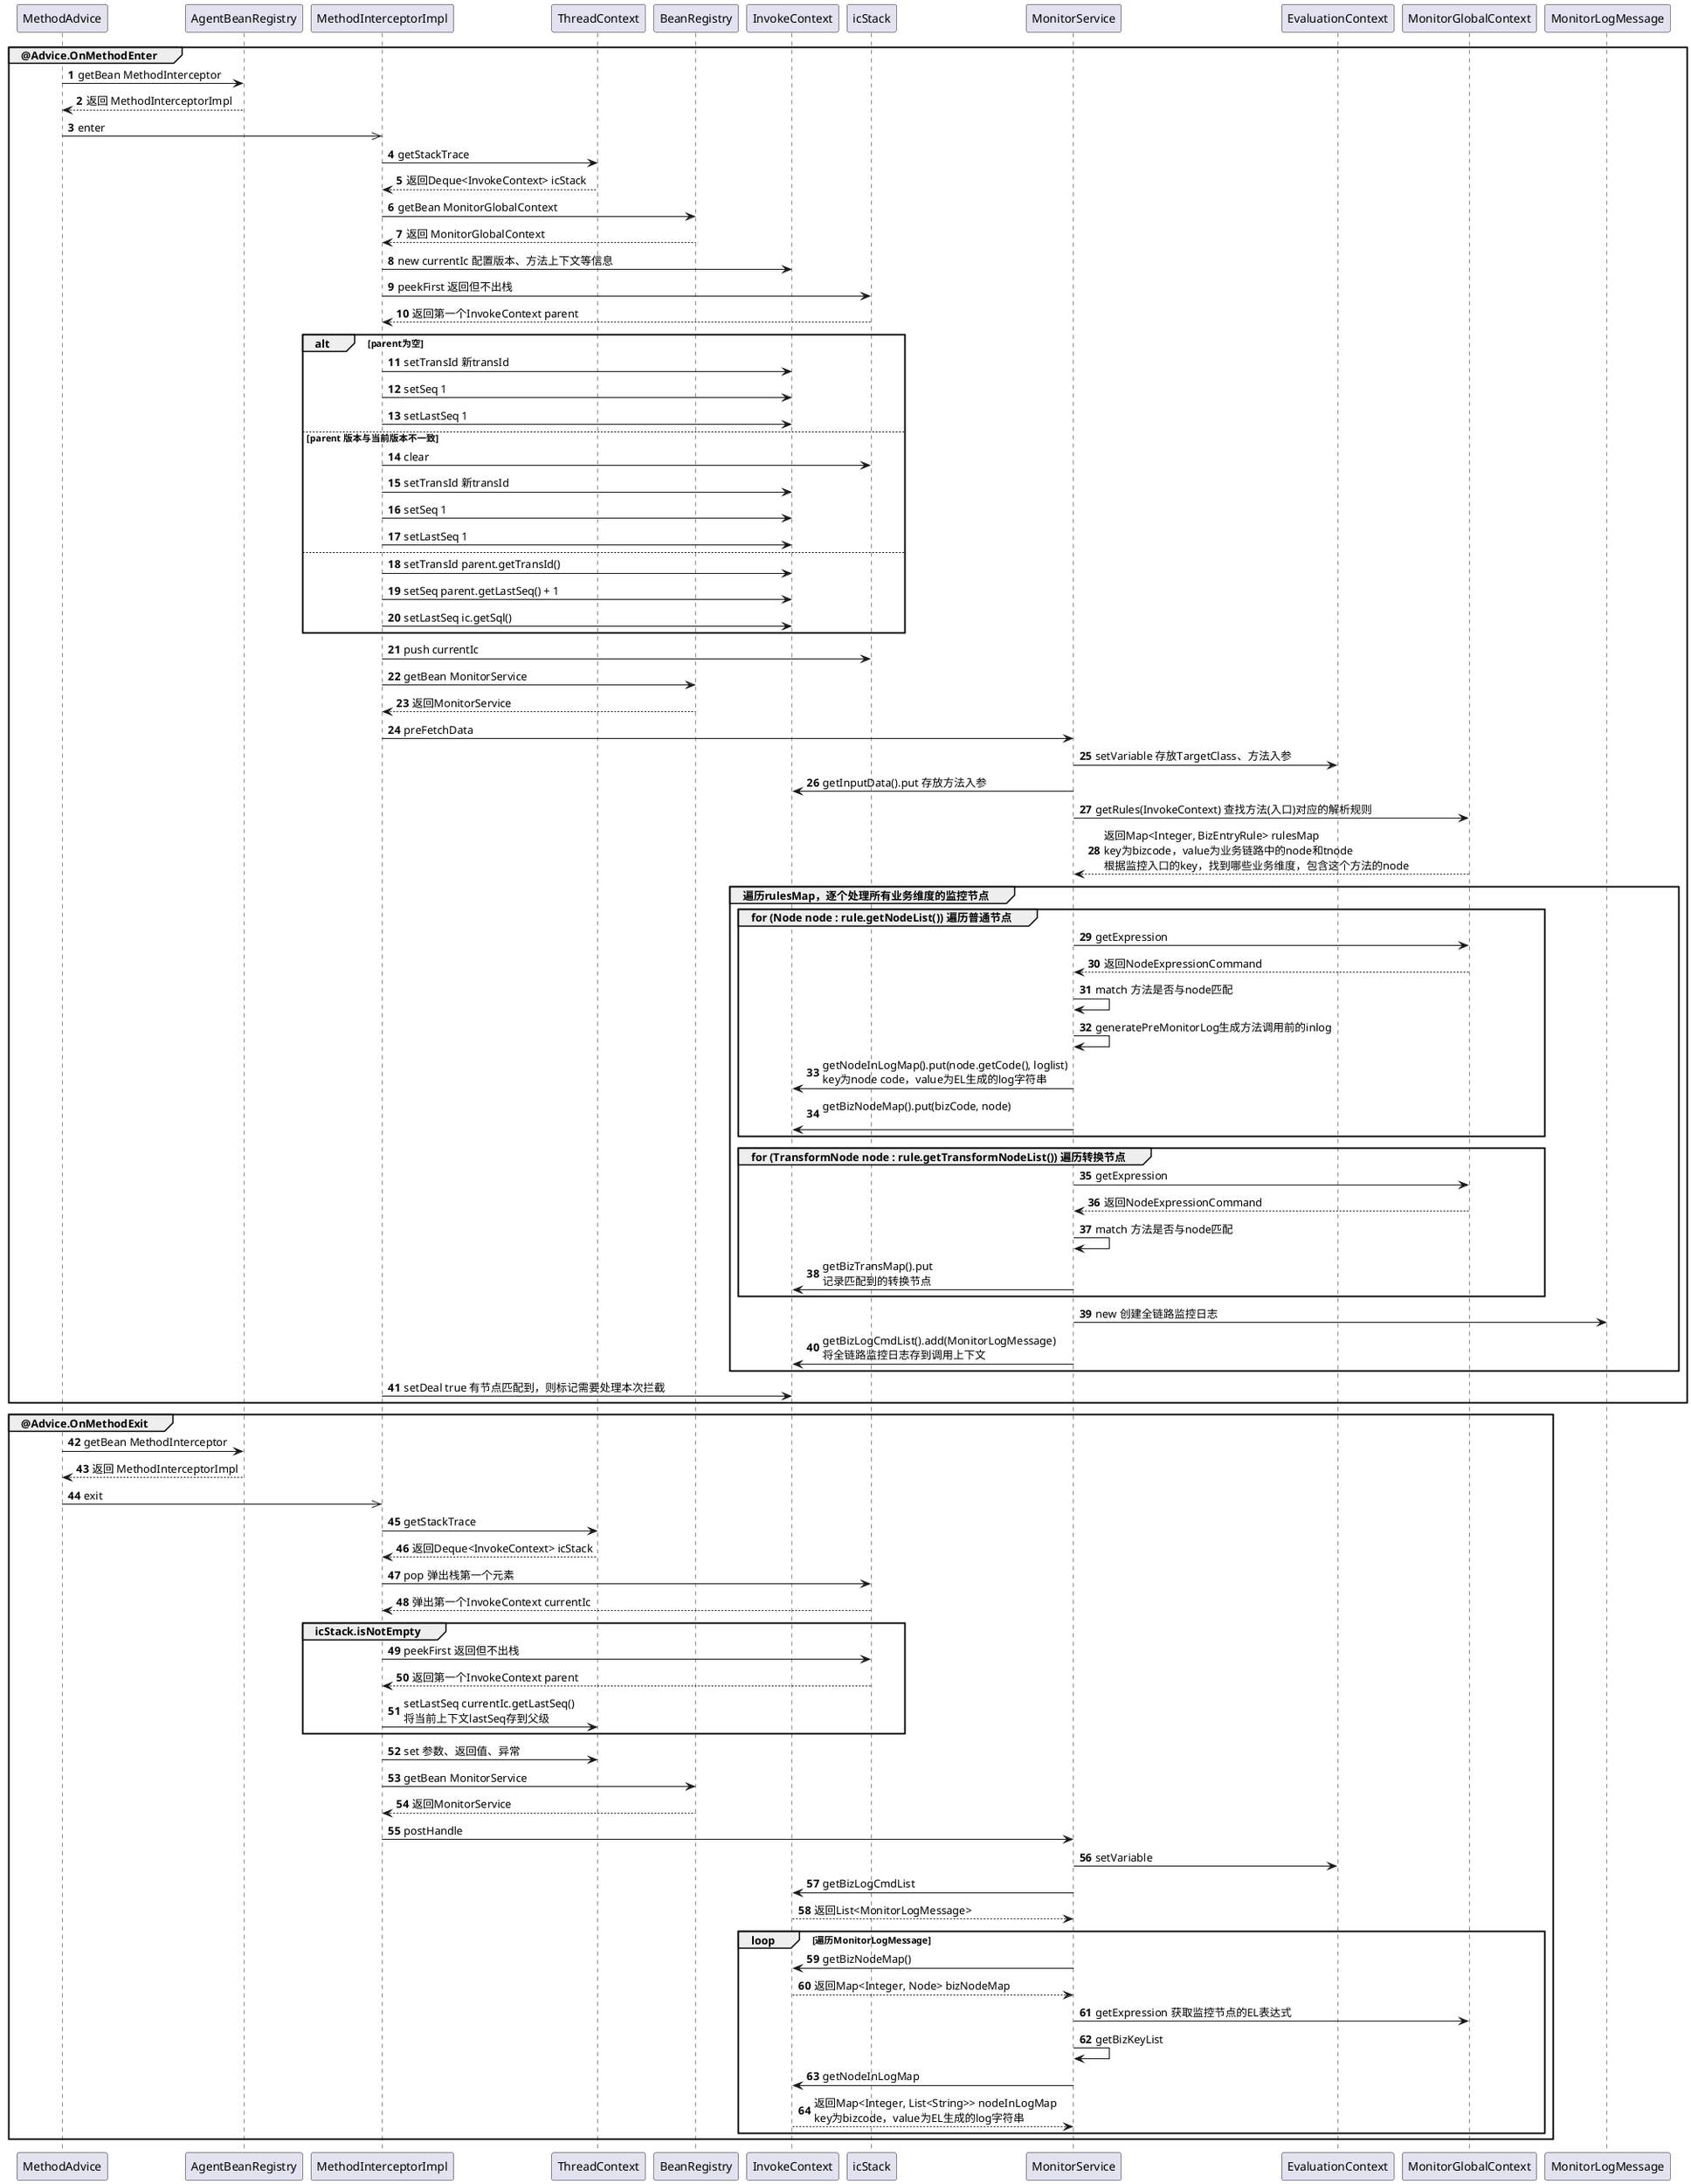 @startuml
autonumber

group @Advice.OnMethodEnter
    MethodAdvice -> AgentBeanRegistry:getBean MethodInterceptor
    AgentBeanRegistry --> MethodAdvice:返回 MethodInterceptorImpl
    MethodAdvice ->> MethodInterceptorImpl:enter
    MethodInterceptorImpl -> ThreadContext:getStackTrace
    ThreadContext --> MethodInterceptorImpl:返回Deque<InvokeContext> icStack

    MethodInterceptorImpl -> BeanRegistry:getBean MonitorGlobalContext
    BeanRegistry --> MethodInterceptorImpl:返回 MonitorGlobalContext

    MethodInterceptorImpl -> InvokeContext:new currentIc 配置版本、方法上下文等信息
    MethodInterceptorImpl -> icStack:peekFirst 返回但不出栈
    icStack --> MethodInterceptorImpl:返回第一个InvokeContext parent
    alt parent为空
        MethodInterceptorImpl -> InvokeContext:setTransId 新transId
        MethodInterceptorImpl -> InvokeContext:setSeq 1
        MethodInterceptorImpl -> InvokeContext:setLastSeq 1
    else parent 版本与当前版本不一致
        MethodInterceptorImpl -> icStack:clear
        MethodInterceptorImpl -> InvokeContext:setTransId 新transId
        MethodInterceptorImpl -> InvokeContext:setSeq 1
        MethodInterceptorImpl -> InvokeContext:setLastSeq 1
    else
        MethodInterceptorImpl -> InvokeContext:setTransId parent.getTransId()
        MethodInterceptorImpl -> InvokeContext:setSeq parent.getLastSeq() + 1
        MethodInterceptorImpl -> InvokeContext:setLastSeq ic.getSql()
    end
    MethodInterceptorImpl -> icStack:push currentIc

    MethodInterceptorImpl -> BeanRegistry:getBean MonitorService
    BeanRegistry --> MethodInterceptorImpl:返回MonitorService
    MethodInterceptorImpl -> MonitorService:preFetchData
    MonitorService -> EvaluationContext:setVariable 存放TargetClass、方法入参
    MonitorService -> InvokeContext:getInputData().put 存放方法入参

    MonitorService -> MonitorGlobalContext:getRules(InvokeContext) 查找方法(入口)对应的解析规则
    MonitorGlobalContext --> MonitorService:返回Map<Integer, BizEntryRule> rulesMap\nkey为bizcode，value为业务链路中的node和tnode\n根据监控入口的key，找到哪些业务维度，包含这个方法的node
    group 遍历rulesMap，逐个处理所有业务维度的监控节点
        group for (Node node : rule.getNodeList()) 遍历普通节点
            MonitorService -> MonitorGlobalContext:getExpression
            MonitorGlobalContext --> MonitorService:返回NodeExpressionCommand
            MonitorService -> MonitorService:match 方法是否与node匹配
            MonitorService -> MonitorService:generatePreMonitorLog生成方法调用前的inlog
            MonitorService -> InvokeContext:getNodeInLogMap().put(node.getCode(), loglist)\nkey为node code，value为EL生成的log字符串
            MonitorService -> InvokeContext:getBizNodeMap().put(bizCode, node)\n
        end
        group for (TransformNode node : rule.getTransformNodeList()) 遍历转换节点
            MonitorService -> MonitorGlobalContext:getExpression
            MonitorGlobalContext --> MonitorService:返回NodeExpressionCommand
            MonitorService -> MonitorService:match 方法是否与node匹配
            MonitorService -> InvokeContext:getBizTransMap().put\n记录匹配到的转换节点
        end
        MonitorService -> MonitorLogMessage:new 创建全链路监控日志
        MonitorService -> InvokeContext:getBizLogCmdList().add(MonitorLogMessage)\n将全链路监控日志存到调用上下文
    end
    MethodInterceptorImpl -> InvokeContext:setDeal true 有节点匹配到，则标记需要处理本次拦截
end

group @Advice.OnMethodExit
    MethodAdvice -> AgentBeanRegistry:getBean MethodInterceptor
    AgentBeanRegistry --> MethodAdvice:返回 MethodInterceptorImpl
    MethodAdvice ->> MethodInterceptorImpl:exit
    MethodInterceptorImpl -> ThreadContext:getStackTrace
    ThreadContext --> MethodInterceptorImpl:返回Deque<InvokeContext> icStack

    MethodInterceptorImpl -> icStack:pop 弹出栈第一个元素
    icStack --> MethodInterceptorImpl:弹出第一个InvokeContext currentIc

    group icStack.isNotEmpty
        MethodInterceptorImpl -> icStack:peekFirst 返回但不出栈
        icStack --> MethodInterceptorImpl:返回第一个InvokeContext parent
        MethodInterceptorImpl -> ThreadContext:setLastSeq currentIc.getLastSeq()\n将当前上下文lastSeq存到父级
    end

    MethodInterceptorImpl -> ThreadContext:set 参数、返回值、异常
    MethodInterceptorImpl -> BeanRegistry:getBean MonitorService
    BeanRegistry --> MethodInterceptorImpl:返回MonitorService
    MethodInterceptorImpl -> MonitorService:postHandle
    MonitorService -> EvaluationContext:setVariable
    MonitorService -> InvokeContext:getBizLogCmdList
    InvokeContext --> MonitorService:返回List<MonitorLogMessage>
    loop 遍历MonitorLogMessage
        MonitorService -> InvokeContext:getBizNodeMap()
        InvokeContext --> MonitorService:返回Map<Integer, Node> bizNodeMap


        MonitorService -> MonitorGlobalContext:getExpression 获取监控节点的EL表达式
        MonitorService -> MonitorService:getBizKeyList

        MonitorService -> InvokeContext:getNodeInLogMap
        InvokeContext --> MonitorService:返回Map<Integer, List<String>> nodeInLogMap\nkey为bizcode，value为EL生成的log字符串
    end

end
@enduml